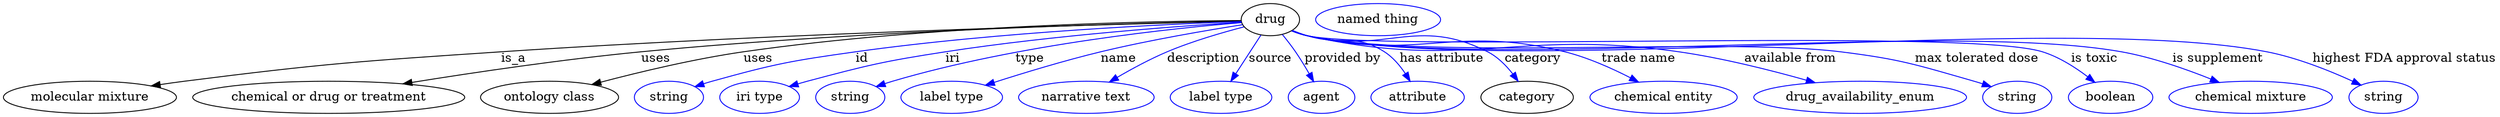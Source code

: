 digraph {
	graph [bb="0,0,2773.2,123"];
	node [label="\N"];
	drug	[height=0.5,
		label=drug,
		pos="1411.2,105",
		width=0.9027];
	"molecular mixture"	[height=0.5,
		pos="96.191,18",
		width=2.672];
	drug -> "molecular mixture"	[label=is_a,
		lp="568.19,61.5",
		pos="e,164.81,30.677 1378.5,103.28 1264.6,100.66 875.11,90.581 554.19,69 397.42,58.457 358.07,55.785 202.19,36 193.3,34.871 184,33.566 \
174.77,32.192"];
	"chemical or drug or treatment"	[height=0.5,
		pos="362.19,18",
		width=4.2066];
	drug -> "chemical or drug or treatment"	[label=uses,
		lp="726.69,61.5",
		pos="e,444.9,33.091 1378.6,103.45 1278.6,101.52 967.02,93.808 710.19,69 623.33,60.61 524.95,45.997 455.01,34.728"];
	"ontology class"	[height=0.5,
		pos="608.19,18",
		width=2.1304];
	drug -> "ontology class"	[label=uses,
		lp="840.69,61.5",
		pos="e,655.37,32.336 1378.5,103.97 1289.3,103.47 1033.9,99.298 824.19,69 769.59,61.109 708.41,46.38 665.15,34.944"];
	id	[color=blue,
		height=0.5,
		label=string,
		pos="741.19,18",
		width=1.0652];
	drug -> id	[color=blue,
		label=id,
		lp="956.19,61.5",
		pos="e,770.18,29.984 1378.8,102.97 1303.3,100.26 1109.5,91.51 949.19,69 877.29,58.904 859.13,55.499 789.19,36 786.08,35.133 782.89,34.168 \
779.69,33.151",
		style=solid];
	iri	[color=blue,
		height=0.5,
		label="iri type",
		pos="842.19,18",
		width=1.2277];
	drug -> iri	[color=blue,
		label=iri,
		lp="1057.2,61.5",
		pos="e,875.47,30.005 1379.1,102.15 1315.7,98.225 1170.2,87.839 1049.2,69 980.46,58.301 963.44,53.797 896.19,36 892.61,35.052 888.91,34.014 \
885.2,32.933",
		style=solid];
	type	[color=blue,
		height=0.5,
		label=string,
		pos="943.19,18",
		width=1.0652];
	drug -> type	[color=blue,
		label=type,
		lp="1143.2,61.5",
		pos="e,971.85,29.968 1379.1,101.64 1307.9,95.801 1131.6,77.969 990.19,36 987.29,35.139 984.31,34.197 981.32,33.212",
		style=solid];
	name	[color=blue,
		height=0.5,
		label="label type",
		pos="1056.2,18",
		width=1.5707];
	drug -> name	[color=blue,
		label=name,
		lp="1242.2,61.5",
		pos="e,1093.8,31.607 1380.2,99.329 1342.6,93.414 1277.3,82.366 1222.2,69 1181.8,59.2 1136.6,45.409 1103.6,34.792",
		style=solid];
	description	[color=blue,
		height=0.5,
		label="narrative text",
		pos="1206.2,18",
		width=2.0943];
	drug -> description	[color=blue,
		label=description,
		lp="1336.7,61.5",
		pos="e,1231.8,35.167 1381.8,96.885 1358.2,90.744 1324.4,80.982 1296.2,69 1277.2,60.93 1257,49.953 1240.5,40.34",
		style=solid];
	source	[color=blue,
		height=0.5,
		label="label type",
		pos="1356.2,18",
		width=1.5707];
	drug -> source	[color=blue,
		label=source,
		lp="1411.2,61.5",
		pos="e,1367.1,35.92 1400.6,87.611 1392.7,75.422 1381.8,58.556 1372.8,44.596",
		style=solid];
	"provided by"	[color=blue,
		height=0.5,
		label=agent,
		pos="1468.2,18",
		width=1.0291];
	drug -> "provided by"	[color=blue,
		label="provided by",
		lp="1491.7,61.5",
		pos="e,1459.4,35.59 1424.5,88.352 1429.4,82.437 1434.7,75.55 1439.2,69 1444.5,61.262 1449.8,52.512 1454.4,44.519",
		style=solid];
	"has attribute"	[color=blue,
		height=0.5,
		label=attribute,
		pos="1575.2,18",
		width=1.4443];
	drug -> "has attribute"	[color=blue,
		label="has attribute",
		lp="1602.2,61.5",
		pos="e,1566.9,35.95 1435.6,92.993 1441,90.814 1446.7,88.683 1452.2,87 1489.5,75.471 1505.3,90.074 1538.2,69 1547.6,62.968 1555.4,53.641 \
1561.5,44.669",
		style=solid];
	category	[height=0.5,
		pos="1696.2,18",
		width=1.4263];
	drug -> category	[color=blue,
		label=category,
		lp="1703.7,61.5",
		pos="e,1686.5,35.98 1435.1,92.68 1440.6,90.465 1446.5,88.399 1452.2,87 1495.7,76.288 1613.3,89.506 1653.2,69 1664.1,63.388 1673.4,53.71 \
1680.6,44.355",
		style=solid];
	"trade name"	[color=blue,
		height=0.5,
		label="chemical entity",
		pos="1847.2,18",
		width=2.2748];
	drug -> "trade name"	[color=blue,
		label="trade name",
		lp="1821.2,61.5",
		pos="e,1819.8,35.141 1435,92.567 1440.6,90.359 1446.5,88.323 1452.2,87 1576.7,58.131 1615.3,100.39 1739.2,69 1764.2,62.664 1790.5,50.612 \
1810.9,39.928",
		style=solid];
	"available from"	[color=blue,
		height=0.5,
		label=drug_availability_enum,
		pos="2065.2,18",
		width=3.2858];
	drug -> "available from"	[color=blue,
		label="available from",
		lp="1989.7,61.5",
		pos="e,2015.9,34.365 1435,92.486 1440.5,90.281 1446.5,88.268 1452.2,87 1632,47.122 1683.9,95.576 1866.2,69 1914,62.034 1966.9,48.432 \
2006.2,37.172",
		style=solid];
	"max tolerated dose"	[color=blue,
		height=0.5,
		label=string,
		pos="2240.2,18",
		width=1.0652];
	drug -> "max tolerated dose"	[color=blue,
		label="max tolerated dose",
		lp="2196.2,61.5",
		pos="e,2211.2,29.901 1435,92.43 1440.5,90.229 1446.5,88.231 1452.2,87 1581.1,59.298 1914.4,85.514 2045.2,69 2111.6,60.613 2127.9,54.544 \
2192.2,36 2195.3,35.106 2198.5,34.122 2201.7,33.091",
		style=solid];
	"is toxic"	[color=blue,
		height=0.5,
		label=boolean,
		pos="2343.2,18",
		width=1.2999];
	drug -> "is toxic"	[color=blue,
		label="is toxic",
		lp="2326.2,61.5",
		pos="e,2325.9,34.959 1435,92.395 1440.5,90.195 1446.5,88.207 1452.2,87 1541,68.29 2182.7,96.537 2269.2,69 2287.1,63.315 2304.6,51.847 \
2318,41.327",
		style=solid];
	"is supplement"	[color=blue,
		height=0.5,
		label="chemical mixture",
		pos="2499.2,18",
		width=2.5276];
	drug -> "is supplement"	[color=blue,
		label="is supplement",
		lp="2463.7,61.5",
		pos="e,2464.2,34.749 1435,92.386 1440.5,90.187 1446.5,88.201 1452.2,87 1648.9,45.806 2158.4,104.6 2356.2,69 2390.2,62.872 2427,49.847 \
2454.8,38.628",
		style=solid];
	"highest FDA approval status"	[color=blue,
		height=0.5,
		label=string,
		pos="2646.2,18",
		width=1.0652];
	drug -> "highest FDA approval status"	[color=blue,
		label="highest FDA approval status",
		lp="2670.7,61.5",
		pos="e,2621,31.935 1435,92.373 1440.5,90.175 1446.5,88.192 1452.2,87 1684.2,38.777 2285.7,114.82 2518.2,69 2551.2,62.494 2586.7,47.989 \
2611.9,36.269",
		style=solid];
	"named thing_category"	[color=blue,
		height=0.5,
		label="named thing",
		pos="1531.2,105",
		width=1.9318];
}
